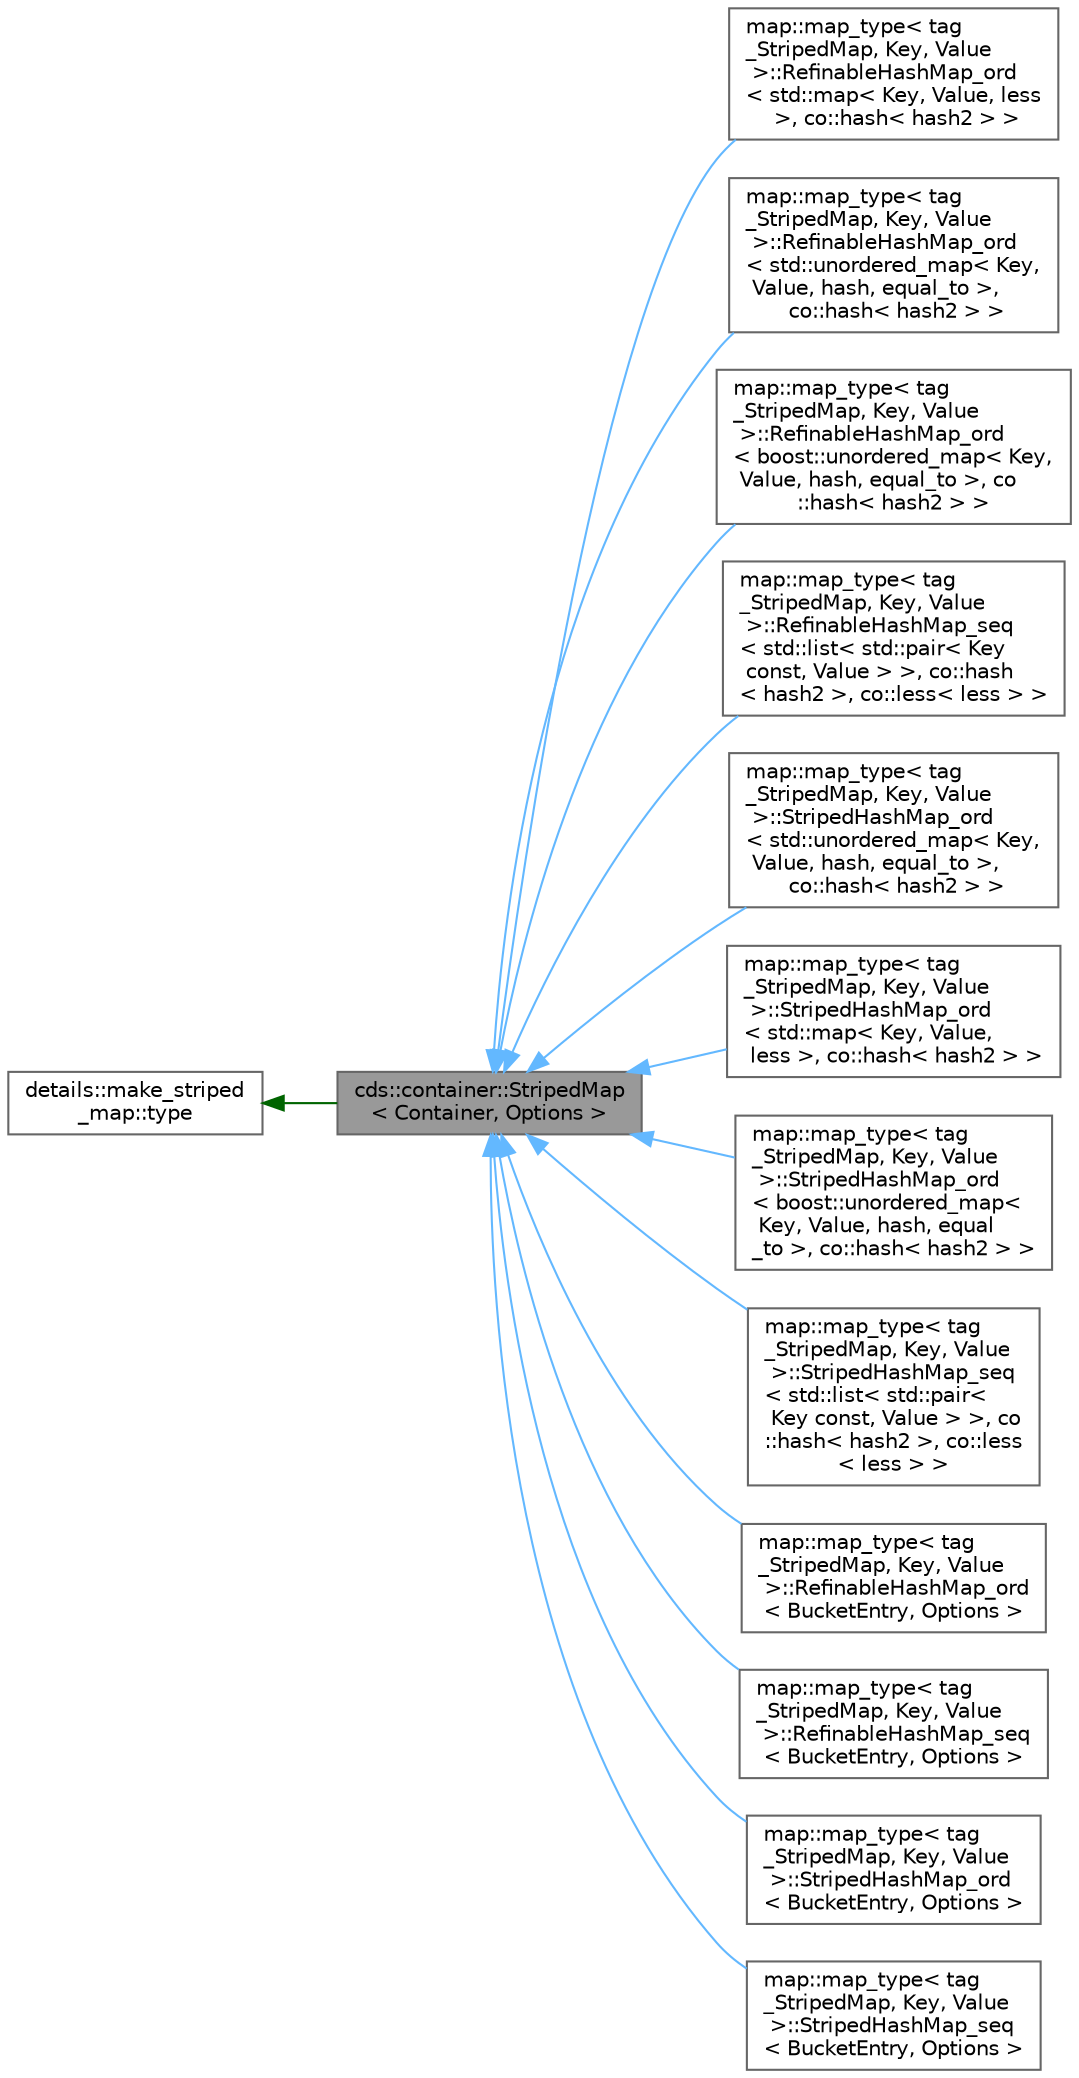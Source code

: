 digraph "cds::container::StripedMap&lt; Container, Options &gt;"
{
 // LATEX_PDF_SIZE
  bgcolor="transparent";
  edge [fontname=Helvetica,fontsize=10,labelfontname=Helvetica,labelfontsize=10];
  node [fontname=Helvetica,fontsize=10,shape=box,height=0.2,width=0.4];
  rankdir="LR";
  Node1 [id="Node000001",label="cds::container::StripedMap\l\< Container, Options \>",height=0.2,width=0.4,color="gray40", fillcolor="grey60", style="filled", fontcolor="black",tooltip="Striped hash map"];
  Node2 -> Node1 [id="edge1_Node000001_Node000002",dir="back",color="darkgreen",style="solid",tooltip=" "];
  Node2 [id="Node000002",label="details::make_striped\l_map::type",height=0.2,width=0.4,color="gray40", fillcolor="white", style="filled",tooltip=" "];
  Node1 -> Node3 [id="edge2_Node000001_Node000003",dir="back",color="steelblue1",style="solid",tooltip=" "];
  Node3 [id="Node000003",label="map::map_type\< tag\l_StripedMap, Key, Value\l \>::RefinableHashMap_ord\l\< std::map\< Key, Value, less\l \>, co::hash\< hash2 \> \>",height=0.2,width=0.4,color="gray40", fillcolor="white", style="filled",URL="$classmap_1_1map__type_3_01tag___striped_map_00_01_key_00_01_value_01_4_1_1_refinable_hash_map__ord.html",tooltip=" "];
  Node1 -> Node4 [id="edge3_Node000001_Node000004",dir="back",color="steelblue1",style="solid",tooltip=" "];
  Node4 [id="Node000004",label="map::map_type\< tag\l_StripedMap, Key, Value\l \>::RefinableHashMap_ord\l\< std::unordered_map\< Key,\l Value, hash, equal_to \>,\l co::hash\< hash2 \> \>",height=0.2,width=0.4,color="gray40", fillcolor="white", style="filled",URL="$classmap_1_1map__type_3_01tag___striped_map_00_01_key_00_01_value_01_4_1_1_refinable_hash_map__ord.html",tooltip=" "];
  Node1 -> Node5 [id="edge4_Node000001_Node000005",dir="back",color="steelblue1",style="solid",tooltip=" "];
  Node5 [id="Node000005",label="map::map_type\< tag\l_StripedMap, Key, Value\l \>::RefinableHashMap_ord\l\< boost::unordered_map\< Key,\l Value, hash, equal_to \>, co\l::hash\< hash2 \> \>",height=0.2,width=0.4,color="gray40", fillcolor="white", style="filled",URL="$classmap_1_1map__type_3_01tag___striped_map_00_01_key_00_01_value_01_4_1_1_refinable_hash_map__ord.html",tooltip=" "];
  Node1 -> Node6 [id="edge5_Node000001_Node000006",dir="back",color="steelblue1",style="solid",tooltip=" "];
  Node6 [id="Node000006",label="map::map_type\< tag\l_StripedMap, Key, Value\l \>::RefinableHashMap_seq\l\< std::list\< std::pair\< Key\l const, Value \> \>, co::hash\l\< hash2 \>, co::less\< less \> \>",height=0.2,width=0.4,color="gray40", fillcolor="white", style="filled",URL="$classmap_1_1map__type_3_01tag___striped_map_00_01_key_00_01_value_01_4_1_1_refinable_hash_map__seq.html",tooltip=" "];
  Node1 -> Node7 [id="edge6_Node000001_Node000007",dir="back",color="steelblue1",style="solid",tooltip=" "];
  Node7 [id="Node000007",label="map::map_type\< tag\l_StripedMap, Key, Value\l \>::StripedHashMap_ord\l\< std::unordered_map\< Key,\l Value, hash, equal_to \>,\l co::hash\< hash2 \> \>",height=0.2,width=0.4,color="gray40", fillcolor="white", style="filled",URL="$classmap_1_1map__type_3_01tag___striped_map_00_01_key_00_01_value_01_4_1_1_striped_hash_map__ord.html",tooltip=" "];
  Node1 -> Node8 [id="edge7_Node000001_Node000008",dir="back",color="steelblue1",style="solid",tooltip=" "];
  Node8 [id="Node000008",label="map::map_type\< tag\l_StripedMap, Key, Value\l \>::StripedHashMap_ord\l\< std::map\< Key, Value,\l less \>, co::hash\< hash2 \> \>",height=0.2,width=0.4,color="gray40", fillcolor="white", style="filled",URL="$classmap_1_1map__type_3_01tag___striped_map_00_01_key_00_01_value_01_4_1_1_striped_hash_map__ord.html",tooltip=" "];
  Node1 -> Node9 [id="edge8_Node000001_Node000009",dir="back",color="steelblue1",style="solid",tooltip=" "];
  Node9 [id="Node000009",label="map::map_type\< tag\l_StripedMap, Key, Value\l \>::StripedHashMap_ord\l\< boost::unordered_map\<\l Key, Value, hash, equal\l_to \>, co::hash\< hash2 \> \>",height=0.2,width=0.4,color="gray40", fillcolor="white", style="filled",URL="$classmap_1_1map__type_3_01tag___striped_map_00_01_key_00_01_value_01_4_1_1_striped_hash_map__ord.html",tooltip=" "];
  Node1 -> Node10 [id="edge9_Node000001_Node000010",dir="back",color="steelblue1",style="solid",tooltip=" "];
  Node10 [id="Node000010",label="map::map_type\< tag\l_StripedMap, Key, Value\l \>::StripedHashMap_seq\l\< std::list\< std::pair\<\l Key const, Value \> \>, co\l::hash\< hash2 \>, co::less\l\< less \> \>",height=0.2,width=0.4,color="gray40", fillcolor="white", style="filled",URL="$classmap_1_1map__type_3_01tag___striped_map_00_01_key_00_01_value_01_4_1_1_striped_hash_map__seq.html",tooltip=" "];
  Node1 -> Node11 [id="edge10_Node000001_Node000011",dir="back",color="steelblue1",style="solid",tooltip=" "];
  Node11 [id="Node000011",label="map::map_type\< tag\l_StripedMap, Key, Value\l \>::RefinableHashMap_ord\l\< BucketEntry, Options \>",height=0.2,width=0.4,color="gray40", fillcolor="white", style="filled",URL="$classmap_1_1map__type_3_01tag___striped_map_00_01_key_00_01_value_01_4_1_1_refinable_hash_map__ord.html",tooltip=" "];
  Node1 -> Node12 [id="edge11_Node000001_Node000012",dir="back",color="steelblue1",style="solid",tooltip=" "];
  Node12 [id="Node000012",label="map::map_type\< tag\l_StripedMap, Key, Value\l \>::RefinableHashMap_seq\l\< BucketEntry, Options \>",height=0.2,width=0.4,color="gray40", fillcolor="white", style="filled",URL="$classmap_1_1map__type_3_01tag___striped_map_00_01_key_00_01_value_01_4_1_1_refinable_hash_map__seq.html",tooltip=" "];
  Node1 -> Node13 [id="edge12_Node000001_Node000013",dir="back",color="steelblue1",style="solid",tooltip=" "];
  Node13 [id="Node000013",label="map::map_type\< tag\l_StripedMap, Key, Value\l \>::StripedHashMap_ord\l\< BucketEntry, Options \>",height=0.2,width=0.4,color="gray40", fillcolor="white", style="filled",URL="$classmap_1_1map__type_3_01tag___striped_map_00_01_key_00_01_value_01_4_1_1_striped_hash_map__ord.html",tooltip=" "];
  Node1 -> Node14 [id="edge13_Node000001_Node000014",dir="back",color="steelblue1",style="solid",tooltip=" "];
  Node14 [id="Node000014",label="map::map_type\< tag\l_StripedMap, Key, Value\l \>::StripedHashMap_seq\l\< BucketEntry, Options \>",height=0.2,width=0.4,color="gray40", fillcolor="white", style="filled",URL="$classmap_1_1map__type_3_01tag___striped_map_00_01_key_00_01_value_01_4_1_1_striped_hash_map__seq.html",tooltip=" "];
}
